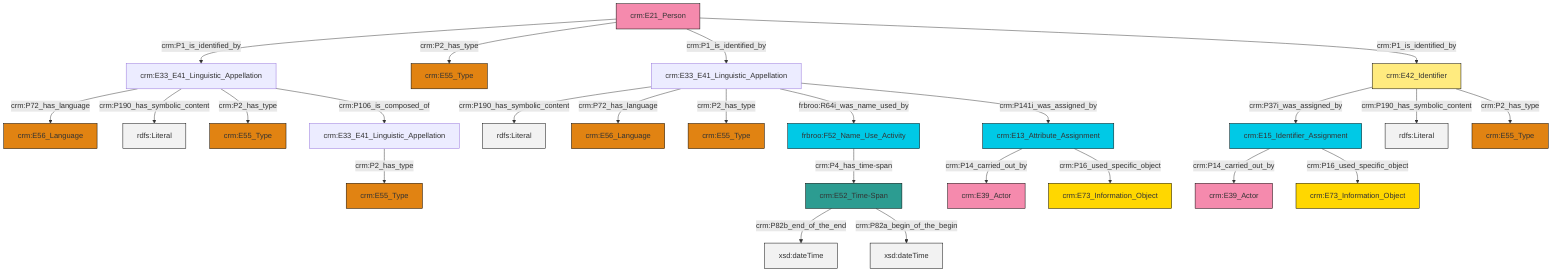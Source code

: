 graph TD
classDef Literal fill:#f2f2f2,stroke:#000000;
classDef CRM_Entity fill:#FFFFFF,stroke:#000000;
classDef Temporal_Entity fill:#00C9E6, stroke:#000000;
classDef Type fill:#E18312, stroke:#000000;
classDef Time-Span fill:#2C9C91, stroke:#000000;
classDef Appellation fill:#FFEB7F, stroke:#000000;
classDef Place fill:#008836, stroke:#000000;
classDef Persistent_Item fill:#B266B2, stroke:#000000;
classDef Conceptual_Object fill:#FFD700, stroke:#000000;
classDef Physical_Thing fill:#D2B48C, stroke:#000000;
classDef Actor fill:#f58aad, stroke:#000000;
classDef PC_Classes fill:#4ce600, stroke:#000000;
classDef Multi fill:#cccccc,stroke:#000000;

0["crm:E33_E41_Linguistic_Appellation"]:::Default -->|crm:P190_has_symbolic_content| 1[rdfs:Literal]:::Literal
2["crm:E33_E41_Linguistic_Appellation"]:::Default -->|crm:P2_has_type| 3["crm:E55_Type"]:::Type
0["crm:E33_E41_Linguistic_Appellation"]:::Default -->|crm:P72_has_language| 8["crm:E56_Language"]:::Type
0["crm:E33_E41_Linguistic_Appellation"]:::Default -->|crm:P2_has_type| 15["crm:E55_Type"]:::Type
17["crm:E42_Identifier"]:::Appellation -->|crm:P37i_was_assigned_by| 18["crm:E15_Identifier_Assignment"]:::Temporal_Entity
18["crm:E15_Identifier_Assignment"]:::Temporal_Entity -->|crm:P14_carried_out_by| 20["crm:E39_Actor"]:::Actor
23["crm:E52_Time-Span"]:::Time-Span -->|crm:P82b_end_of_the_end| 24[xsd:dateTime]:::Literal
9["crm:E33_E41_Linguistic_Appellation"]:::Default -->|crm:P72_has_language| 25["crm:E56_Language"]:::Type
17["crm:E42_Identifier"]:::Appellation -->|crm:P190_has_symbolic_content| 26[rdfs:Literal]:::Literal
27["crm:E21_Person"]:::Actor -->|crm:P1_is_identified_by| 9["crm:E33_E41_Linguistic_Appellation"]:::Default
27["crm:E21_Person"]:::Actor -->|crm:P2_has_type| 28["crm:E55_Type"]:::Type
18["crm:E15_Identifier_Assignment"]:::Temporal_Entity -->|crm:P16_used_specific_object| 29["crm:E73_Information_Object"]:::Conceptual_Object
0["crm:E33_E41_Linguistic_Appellation"]:::Default -->|frbroo:R64i_was_name_used_by| 21["frbroo:F52_Name_Use_Activity"]:::Temporal_Entity
9["crm:E33_E41_Linguistic_Appellation"]:::Default -->|crm:P190_has_symbolic_content| 38[rdfs:Literal]:::Literal
30["crm:E13_Attribute_Assignment"]:::Temporal_Entity -->|crm:P14_carried_out_by| 6["crm:E39_Actor"]:::Actor
27["crm:E21_Person"]:::Actor -->|crm:P1_is_identified_by| 0["crm:E33_E41_Linguistic_Appellation"]:::Default
17["crm:E42_Identifier"]:::Appellation -->|crm:P2_has_type| 13["crm:E55_Type"]:::Type
9["crm:E33_E41_Linguistic_Appellation"]:::Default -->|crm:P2_has_type| 36["crm:E55_Type"]:::Type
21["frbroo:F52_Name_Use_Activity"]:::Temporal_Entity -->|crm:P4_has_time-span| 23["crm:E52_Time-Span"]:::Time-Span
23["crm:E52_Time-Span"]:::Time-Span -->|crm:P82a_begin_of_the_begin| 42[xsd:dateTime]:::Literal
30["crm:E13_Attribute_Assignment"]:::Temporal_Entity -->|crm:P16_used_specific_object| 4["crm:E73_Information_Object"]:::Conceptual_Object
27["crm:E21_Person"]:::Actor -->|crm:P1_is_identified_by| 17["crm:E42_Identifier"]:::Appellation
9["crm:E33_E41_Linguistic_Appellation"]:::Default -->|crm:P106_is_composed_of| 2["crm:E33_E41_Linguistic_Appellation"]:::Default
0["crm:E33_E41_Linguistic_Appellation"]:::Default -->|crm:P141i_was_assigned_by| 30["crm:E13_Attribute_Assignment"]:::Temporal_Entity